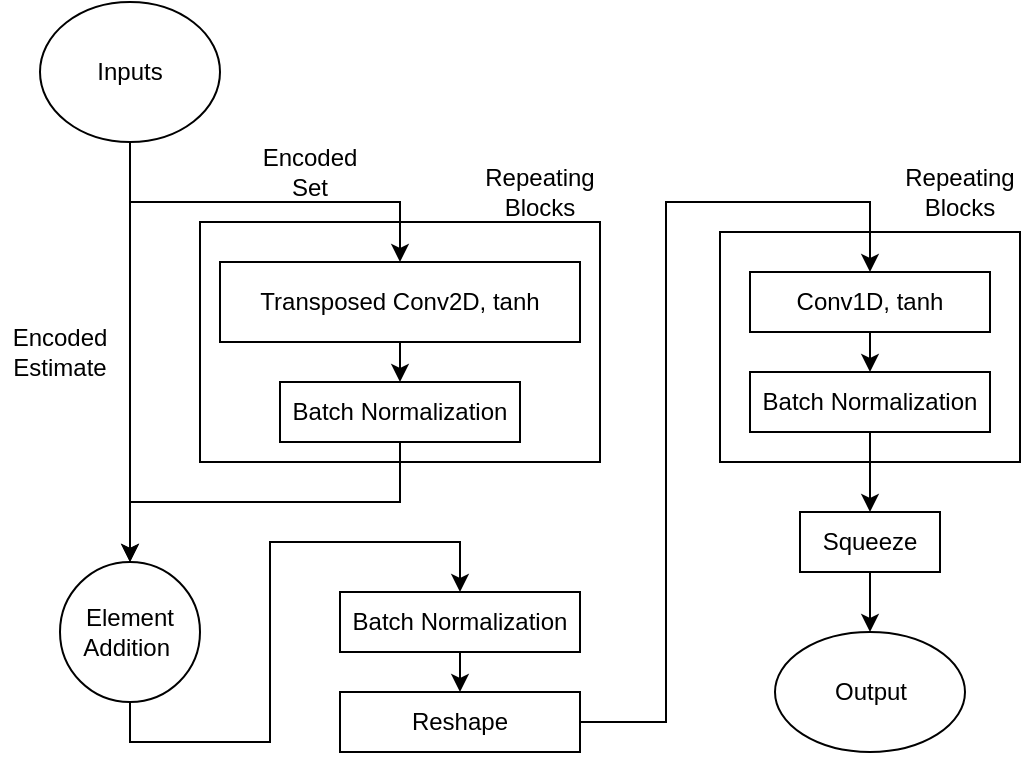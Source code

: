<mxfile version="20.6.0" type="device"><diagram id="JTV4z3j51dwsSSgpsfNa" name="Page-1"><mxGraphModel dx="752" dy="1137" grid="1" gridSize="10" guides="1" tooltips="1" connect="1" arrows="1" fold="1" page="1" pageScale="1" pageWidth="850" pageHeight="1100" math="0" shadow="0"><root><mxCell id="0"/><mxCell id="1" parent="0"/><mxCell id="aPScz_Xf84Rkuz1Hv_t0-5" style="edgeStyle=orthogonalEdgeStyle;rounded=0;orthogonalLoop=1;jettySize=auto;html=1;exitX=0.5;exitY=1;exitDx=0;exitDy=0;" edge="1" parent="1" source="aPScz_Xf84Rkuz1Hv_t0-1" target="aPScz_Xf84Rkuz1Hv_t0-2"><mxGeometry relative="1" as="geometry"/></mxCell><mxCell id="aPScz_Xf84Rkuz1Hv_t0-12" style="edgeStyle=orthogonalEdgeStyle;rounded=0;orthogonalLoop=1;jettySize=auto;html=1;exitX=0.5;exitY=1;exitDx=0;exitDy=0;" edge="1" parent="1" source="aPScz_Xf84Rkuz1Hv_t0-1" target="aPScz_Xf84Rkuz1Hv_t0-9"><mxGeometry relative="1" as="geometry"/></mxCell><mxCell id="aPScz_Xf84Rkuz1Hv_t0-1" value="Inputs" style="ellipse;whiteSpace=wrap;html=1;" vertex="1" parent="1"><mxGeometry x="260" y="80" width="90" height="70" as="geometry"/></mxCell><mxCell id="aPScz_Xf84Rkuz1Hv_t0-4" style="edgeStyle=orthogonalEdgeStyle;rounded=0;orthogonalLoop=1;jettySize=auto;html=1;exitX=0.5;exitY=1;exitDx=0;exitDy=0;entryX=0.5;entryY=0;entryDx=0;entryDy=0;" edge="1" parent="1" source="aPScz_Xf84Rkuz1Hv_t0-2" target="aPScz_Xf84Rkuz1Hv_t0-3"><mxGeometry relative="1" as="geometry"/></mxCell><mxCell id="aPScz_Xf84Rkuz1Hv_t0-2" value="Transposed Conv2D, tanh" style="rounded=0;whiteSpace=wrap;html=1;" vertex="1" parent="1"><mxGeometry x="350" y="210" width="180" height="40" as="geometry"/></mxCell><mxCell id="aPScz_Xf84Rkuz1Hv_t0-10" style="edgeStyle=orthogonalEdgeStyle;rounded=0;orthogonalLoop=1;jettySize=auto;html=1;exitX=0.5;exitY=1;exitDx=0;exitDy=0;" edge="1" parent="1" source="aPScz_Xf84Rkuz1Hv_t0-3" target="aPScz_Xf84Rkuz1Hv_t0-9"><mxGeometry relative="1" as="geometry"/></mxCell><mxCell id="aPScz_Xf84Rkuz1Hv_t0-3" value="Batch Normalization" style="rounded=0;whiteSpace=wrap;html=1;" vertex="1" parent="1"><mxGeometry x="380" y="270" width="120" height="30" as="geometry"/></mxCell><mxCell id="aPScz_Xf84Rkuz1Hv_t0-6" value="" style="rounded=0;whiteSpace=wrap;html=1;fillColor=none;" vertex="1" parent="1"><mxGeometry x="340" y="190" width="200" height="120" as="geometry"/></mxCell><mxCell id="aPScz_Xf84Rkuz1Hv_t0-7" value="Encoded Set" style="text;html=1;strokeColor=none;fillColor=none;align=center;verticalAlign=middle;whiteSpace=wrap;rounded=0;" vertex="1" parent="1"><mxGeometry x="365" y="150" width="60" height="30" as="geometry"/></mxCell><mxCell id="aPScz_Xf84Rkuz1Hv_t0-33" style="edgeStyle=orthogonalEdgeStyle;rounded=0;orthogonalLoop=1;jettySize=auto;html=1;exitX=0.5;exitY=1;exitDx=0;exitDy=0;entryX=0.5;entryY=0;entryDx=0;entryDy=0;" edge="1" parent="1" source="aPScz_Xf84Rkuz1Hv_t0-9" target="aPScz_Xf84Rkuz1Hv_t0-14"><mxGeometry relative="1" as="geometry"><Array as="points"><mxPoint x="305" y="450"/><mxPoint x="375" y="450"/><mxPoint x="375" y="350"/><mxPoint x="470" y="350"/></Array></mxGeometry></mxCell><mxCell id="aPScz_Xf84Rkuz1Hv_t0-9" value="Element&lt;br&gt;Addition&amp;nbsp;" style="ellipse;whiteSpace=wrap;html=1;aspect=fixed;fillColor=default;" vertex="1" parent="1"><mxGeometry x="270" y="360" width="70" height="70" as="geometry"/></mxCell><mxCell id="aPScz_Xf84Rkuz1Hv_t0-11" value="Repeating Blocks" style="text;html=1;strokeColor=none;fillColor=none;align=center;verticalAlign=middle;whiteSpace=wrap;rounded=0;" vertex="1" parent="1"><mxGeometry x="480" y="160" width="60" height="30" as="geometry"/></mxCell><mxCell id="aPScz_Xf84Rkuz1Hv_t0-13" value="Encoded Estimate" style="text;html=1;strokeColor=none;fillColor=none;align=center;verticalAlign=middle;whiteSpace=wrap;rounded=0;" vertex="1" parent="1"><mxGeometry x="240" y="240" width="60" height="30" as="geometry"/></mxCell><mxCell id="aPScz_Xf84Rkuz1Hv_t0-17" style="edgeStyle=orthogonalEdgeStyle;rounded=0;orthogonalLoop=1;jettySize=auto;html=1;exitX=0.5;exitY=1;exitDx=0;exitDy=0;entryX=0.5;entryY=0;entryDx=0;entryDy=0;" edge="1" parent="1" source="aPScz_Xf84Rkuz1Hv_t0-14" target="aPScz_Xf84Rkuz1Hv_t0-16"><mxGeometry relative="1" as="geometry"/></mxCell><mxCell id="aPScz_Xf84Rkuz1Hv_t0-14" value="Batch Normalization" style="rounded=0;whiteSpace=wrap;html=1;fillColor=default;" vertex="1" parent="1"><mxGeometry x="410" y="375" width="120" height="30" as="geometry"/></mxCell><mxCell id="aPScz_Xf84Rkuz1Hv_t0-39" style="edgeStyle=orthogonalEdgeStyle;rounded=0;orthogonalLoop=1;jettySize=auto;html=1;exitX=1;exitY=0.5;exitDx=0;exitDy=0;entryX=0.5;entryY=0;entryDx=0;entryDy=0;" edge="1" parent="1" source="aPScz_Xf84Rkuz1Hv_t0-16" target="aPScz_Xf84Rkuz1Hv_t0-19"><mxGeometry relative="1" as="geometry"><Array as="points"><mxPoint x="573" y="440"/><mxPoint x="573" y="180"/><mxPoint x="675" y="180"/></Array></mxGeometry></mxCell><mxCell id="aPScz_Xf84Rkuz1Hv_t0-16" value="Reshape" style="rounded=0;whiteSpace=wrap;html=1;fillColor=default;" vertex="1" parent="1"><mxGeometry x="410" y="425" width="120" height="30" as="geometry"/></mxCell><mxCell id="aPScz_Xf84Rkuz1Hv_t0-22" style="edgeStyle=orthogonalEdgeStyle;rounded=0;orthogonalLoop=1;jettySize=auto;html=1;exitX=0.5;exitY=1;exitDx=0;exitDy=0;entryX=0.5;entryY=0;entryDx=0;entryDy=0;" edge="1" parent="1" source="aPScz_Xf84Rkuz1Hv_t0-19" target="aPScz_Xf84Rkuz1Hv_t0-21"><mxGeometry relative="1" as="geometry"/></mxCell><mxCell id="aPScz_Xf84Rkuz1Hv_t0-19" value="Conv1D, tanh" style="rounded=0;whiteSpace=wrap;html=1;fillColor=default;" vertex="1" parent="1"><mxGeometry x="615" y="215" width="120" height="30" as="geometry"/></mxCell><mxCell id="aPScz_Xf84Rkuz1Hv_t0-25" style="edgeStyle=orthogonalEdgeStyle;rounded=0;orthogonalLoop=1;jettySize=auto;html=1;exitX=0.5;exitY=1;exitDx=0;exitDy=0;" edge="1" parent="1" source="aPScz_Xf84Rkuz1Hv_t0-21" target="aPScz_Xf84Rkuz1Hv_t0-24"><mxGeometry relative="1" as="geometry"/></mxCell><mxCell id="aPScz_Xf84Rkuz1Hv_t0-21" value="Batch Normalization" style="rounded=0;whiteSpace=wrap;html=1;fillColor=default;" vertex="1" parent="1"><mxGeometry x="615" y="265" width="120" height="30" as="geometry"/></mxCell><mxCell id="aPScz_Xf84Rkuz1Hv_t0-23" value="Output" style="ellipse;whiteSpace=wrap;html=1;fillColor=default;" vertex="1" parent="1"><mxGeometry x="627.5" y="395" width="95" height="60" as="geometry"/></mxCell><mxCell id="aPScz_Xf84Rkuz1Hv_t0-32" style="edgeStyle=orthogonalEdgeStyle;rounded=0;orthogonalLoop=1;jettySize=auto;html=1;exitX=0.5;exitY=1;exitDx=0;exitDy=0;entryX=0.5;entryY=0;entryDx=0;entryDy=0;" edge="1" parent="1" source="aPScz_Xf84Rkuz1Hv_t0-24" target="aPScz_Xf84Rkuz1Hv_t0-23"><mxGeometry relative="1" as="geometry"/></mxCell><mxCell id="aPScz_Xf84Rkuz1Hv_t0-24" value="Squeeze" style="rounded=0;whiteSpace=wrap;html=1;fillColor=default;" vertex="1" parent="1"><mxGeometry x="640" y="335" width="70" height="30" as="geometry"/></mxCell><mxCell id="aPScz_Xf84Rkuz1Hv_t0-27" value="" style="rounded=0;whiteSpace=wrap;html=1;fillColor=none;" vertex="1" parent="1"><mxGeometry x="600" y="195" width="150" height="115" as="geometry"/></mxCell><mxCell id="aPScz_Xf84Rkuz1Hv_t0-28" value="Repeating Blocks" style="text;html=1;strokeColor=none;fillColor=none;align=center;verticalAlign=middle;whiteSpace=wrap;rounded=0;rotation=0;" vertex="1" parent="1"><mxGeometry x="690" y="150" width="60" height="50" as="geometry"/></mxCell></root></mxGraphModel></diagram></mxfile>